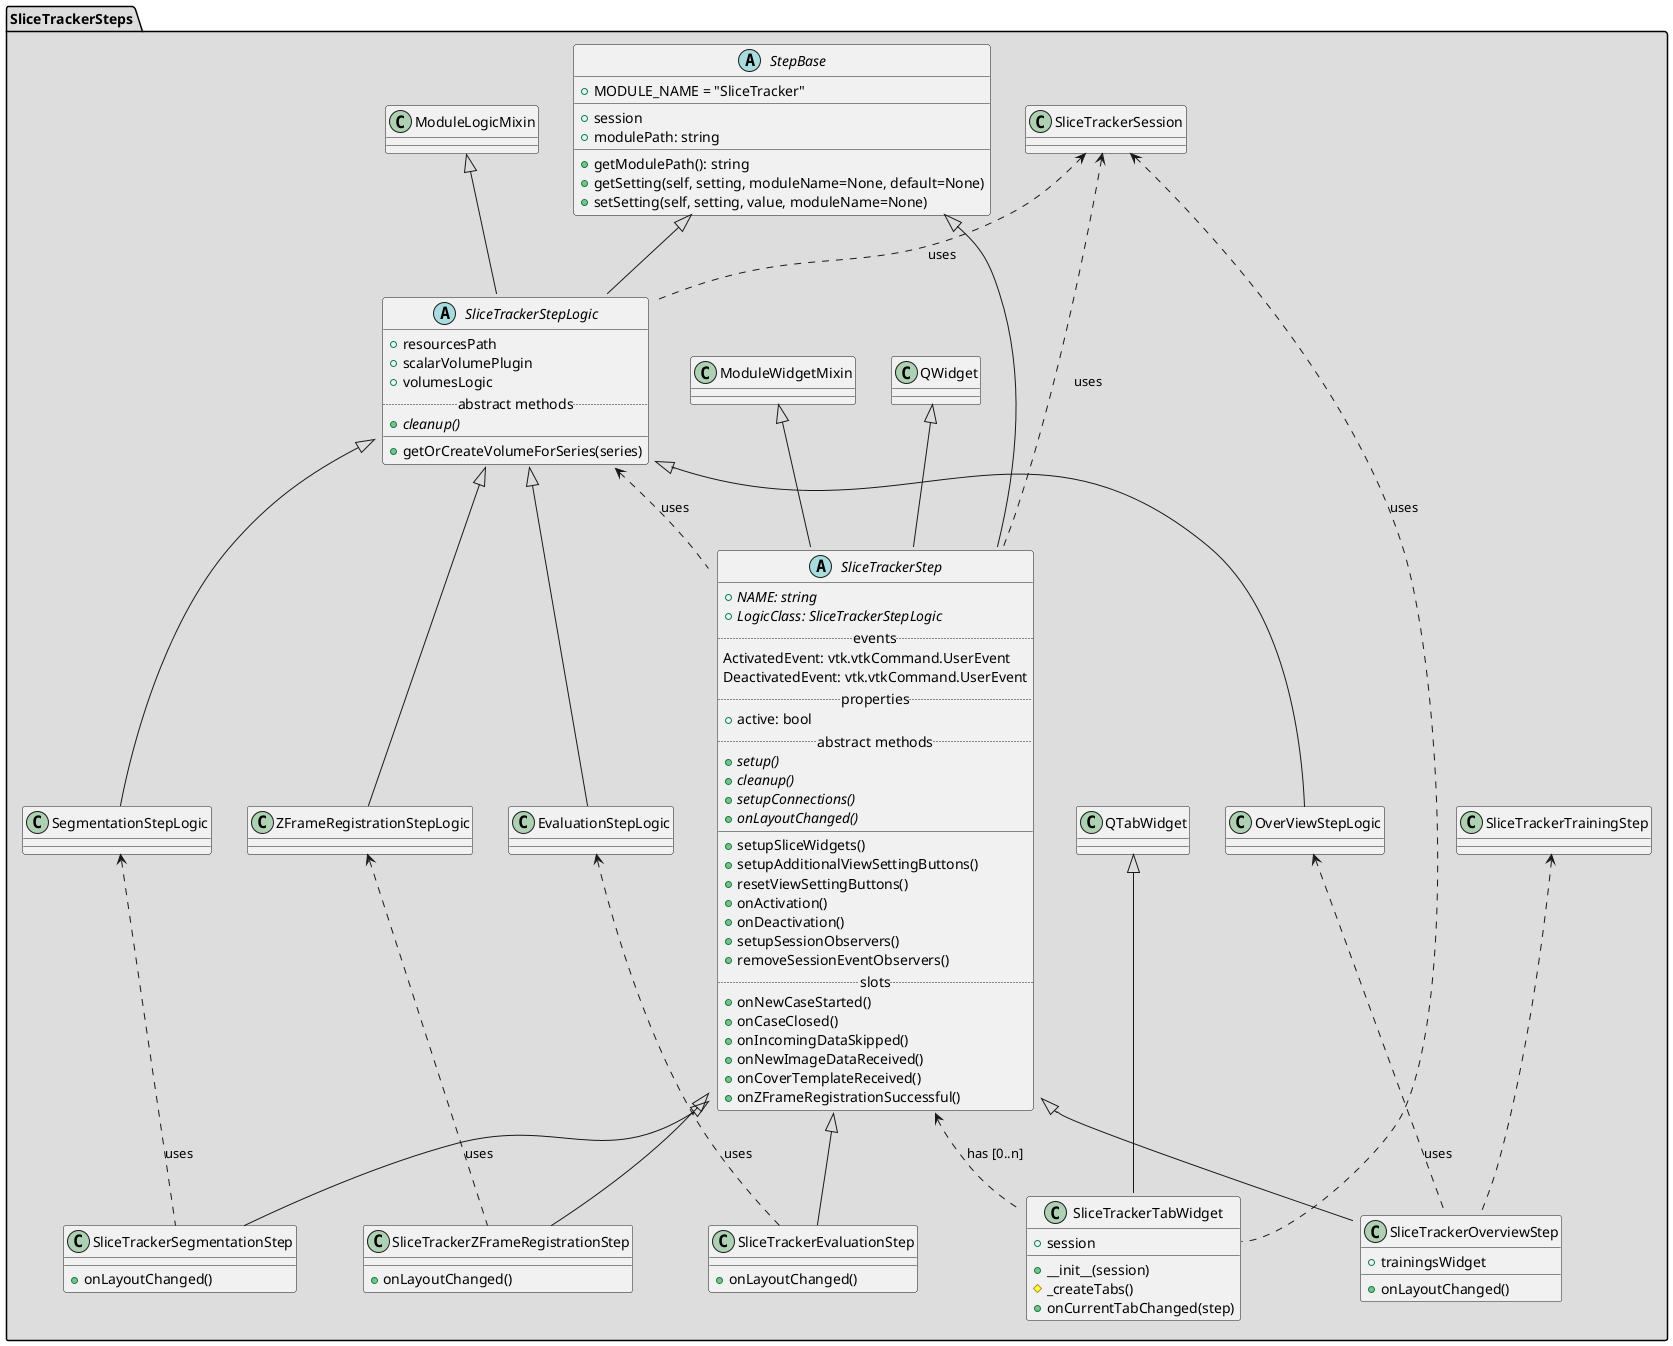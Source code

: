 @startuml

package "SliceTrackerSteps" #DDDDDD {


  QTabWidget <|-- SliceTrackerTabWidget
  SliceTrackerStep <.. SliceTrackerTabWidget::steps: has [0..n]

  class SliceTrackerTabWidget {
    + session
    + __init__(session)
    # _createTabs()
    + onCurrentTabChanged(step)
  }

  ModuleWidgetMixin <|-- SliceTrackerStep
  StepBase <|-- SliceTrackerStep
  QWidget <|-- SliceTrackerStep

  abstract class StepBase {
    + MODULE_NAME = "SliceTracker"
    __
    + session
    + modulePath: string
    __
    + getModulePath(): string
    + getSetting(self, setting, moduleName=None, default=None)
    + setSetting(self, setting, value, moduleName=None)
  }

  abstract class SliceTrackerStep {
    + {abstract} NAME: string
    + {abstract} LogicClass: SliceTrackerStepLogic
    .. events ..
    ActivatedEvent: vtk.vtkCommand.UserEvent
    DeactivatedEvent: vtk.vtkCommand.UserEvent
    .. properties ..
    + active: bool
    .. abstract methods ..
    + {abstract} setup()
    + {abstract} cleanup()
    + {abstract} setupConnections()
    + {abstract} onLayoutChanged()
    __
    + setupSliceWidgets()
    + setupAdditionalViewSettingButtons()
    + resetViewSettingButtons()
    + onActivation()
    + onDeactivation()
    + setupSessionObservers()
    + removeSessionEventObservers()
    .. slots ..
    + onNewCaseStarted()
    + onCaseClosed()
    + onIncomingDataSkipped()
    + onNewImageDataReceived()
    + onCoverTemplateReceived()
    + onZFrameRegistrationSuccessful()
  }

  abstract class SliceTrackerStepLogic {
    + resourcesPath
    + scalarVolumePlugin
    + volumesLogic
    .. abstract methods ..
    + {abstract} cleanup()
    __
    + getOrCreateVolumeForSeries(series)
  }

  StepBase <|-- SliceTrackerStepLogic
  ModuleLogicMixin <|-- SliceTrackerStepLogic

  class SliceTrackerOverviewStep {
    + onLayoutChanged()
    + trainingsWidget
  }

  class SliceTrackerTrainingStep {
  }

  SliceTrackerTrainingStep <.. SliceTrackerOverviewStep::traningsWidget


  class SliceTrackerSegmentationStep {
    + onLayoutChanged()
  }

  class SliceTrackerZFrameRegistrationStep {
    + onLayoutChanged()
  }

  class SliceTrackerEvaluationStep {
    + onLayoutChanged()
  }


  'SliceTrackerSession "0" --> "*" SliceTrackerStep

  'class OverViewStepLogic
  'class SegmentationStepLogic
  'class ZFrameRegistrationStepLogic
  'class EvaluationStepLogic
  '
  SliceTrackerStepLogic <|-- OverViewStepLogic
  SliceTrackerStepLogic <|-- SegmentationStepLogic
  SliceTrackerStepLogic <|-- ZFrameRegistrationStepLogic
  SliceTrackerStepLogic <|-- EvaluationStepLogic

  SliceTrackerStep <|-- SliceTrackerOverviewStep
  SliceTrackerStep <|-- SliceTrackerSegmentationStep
  SliceTrackerStep <|-- SliceTrackerZFrameRegistrationStep
  SliceTrackerStep <|-- SliceTrackerEvaluationStep

  OverViewStepLogic <.. SliceTrackerOverviewStep: uses
  SegmentationStepLogic <.. SliceTrackerSegmentationStep: uses
  ZFrameRegistrationStepLogic <.. SliceTrackerZFrameRegistrationStep: uses
  EvaluationStepLogic <.. SliceTrackerEvaluationStep: uses

  SliceTrackerStepLogic <.. SliceTrackerStep : uses

  SliceTrackerSession <.. SliceTrackerStep::session : uses
  SliceTrackerSession <.. SliceTrackerStepLogic::session: uses
  SliceTrackerSession <.. SliceTrackerTabWidget::session: uses
}



@enduml